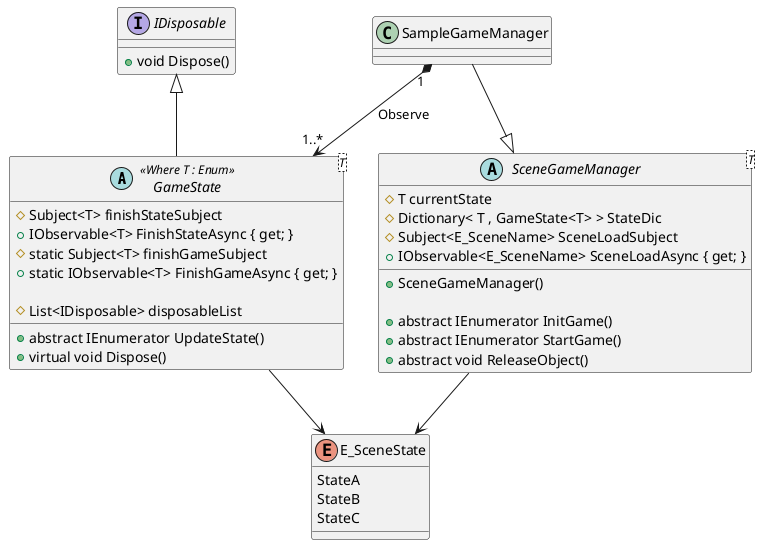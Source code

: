 @startuml GameStateClass

    abstract class GameState<T> << Where T : Enum>> {
        # Subject<T> finishStateSubject
        + IObservable<T> FinishStateAsync { get; }
        # static Subject<T> finishGameSubject
        + static IObservable<T> FinishGameAsync { get; }

        # List<IDisposable> disposableList

        + abstract IEnumerator UpdateState()
        + virtual void Dispose()
    }

    interface IDisposable{
        + void Dispose()
    }

    abstract class SceneGameManager<T>{
        # T currentState
        # Dictionary< T , GameState<T> > StateDic
        # Subject<E_SceneName> SceneLoadSubject
        + IObservable<E_SceneName> SceneLoadAsync { get; }

        + SceneGameManager()

        + abstract IEnumerator InitGame()
        + abstract IEnumerator StartGame()
        + abstract void ReleaseObject()
    }

    class SampleGameManager

    Enum E_SceneState{
        StateA
        StateB
        StateC
    }

    GameState -up-|> IDisposable
    SampleGameManager "1" *--> "1..*" GameState : Observe
    SampleGameManager --|> SceneGameManager
    GameState --> E_SceneState
    SceneGameManager --> E_SceneState

@enduml 